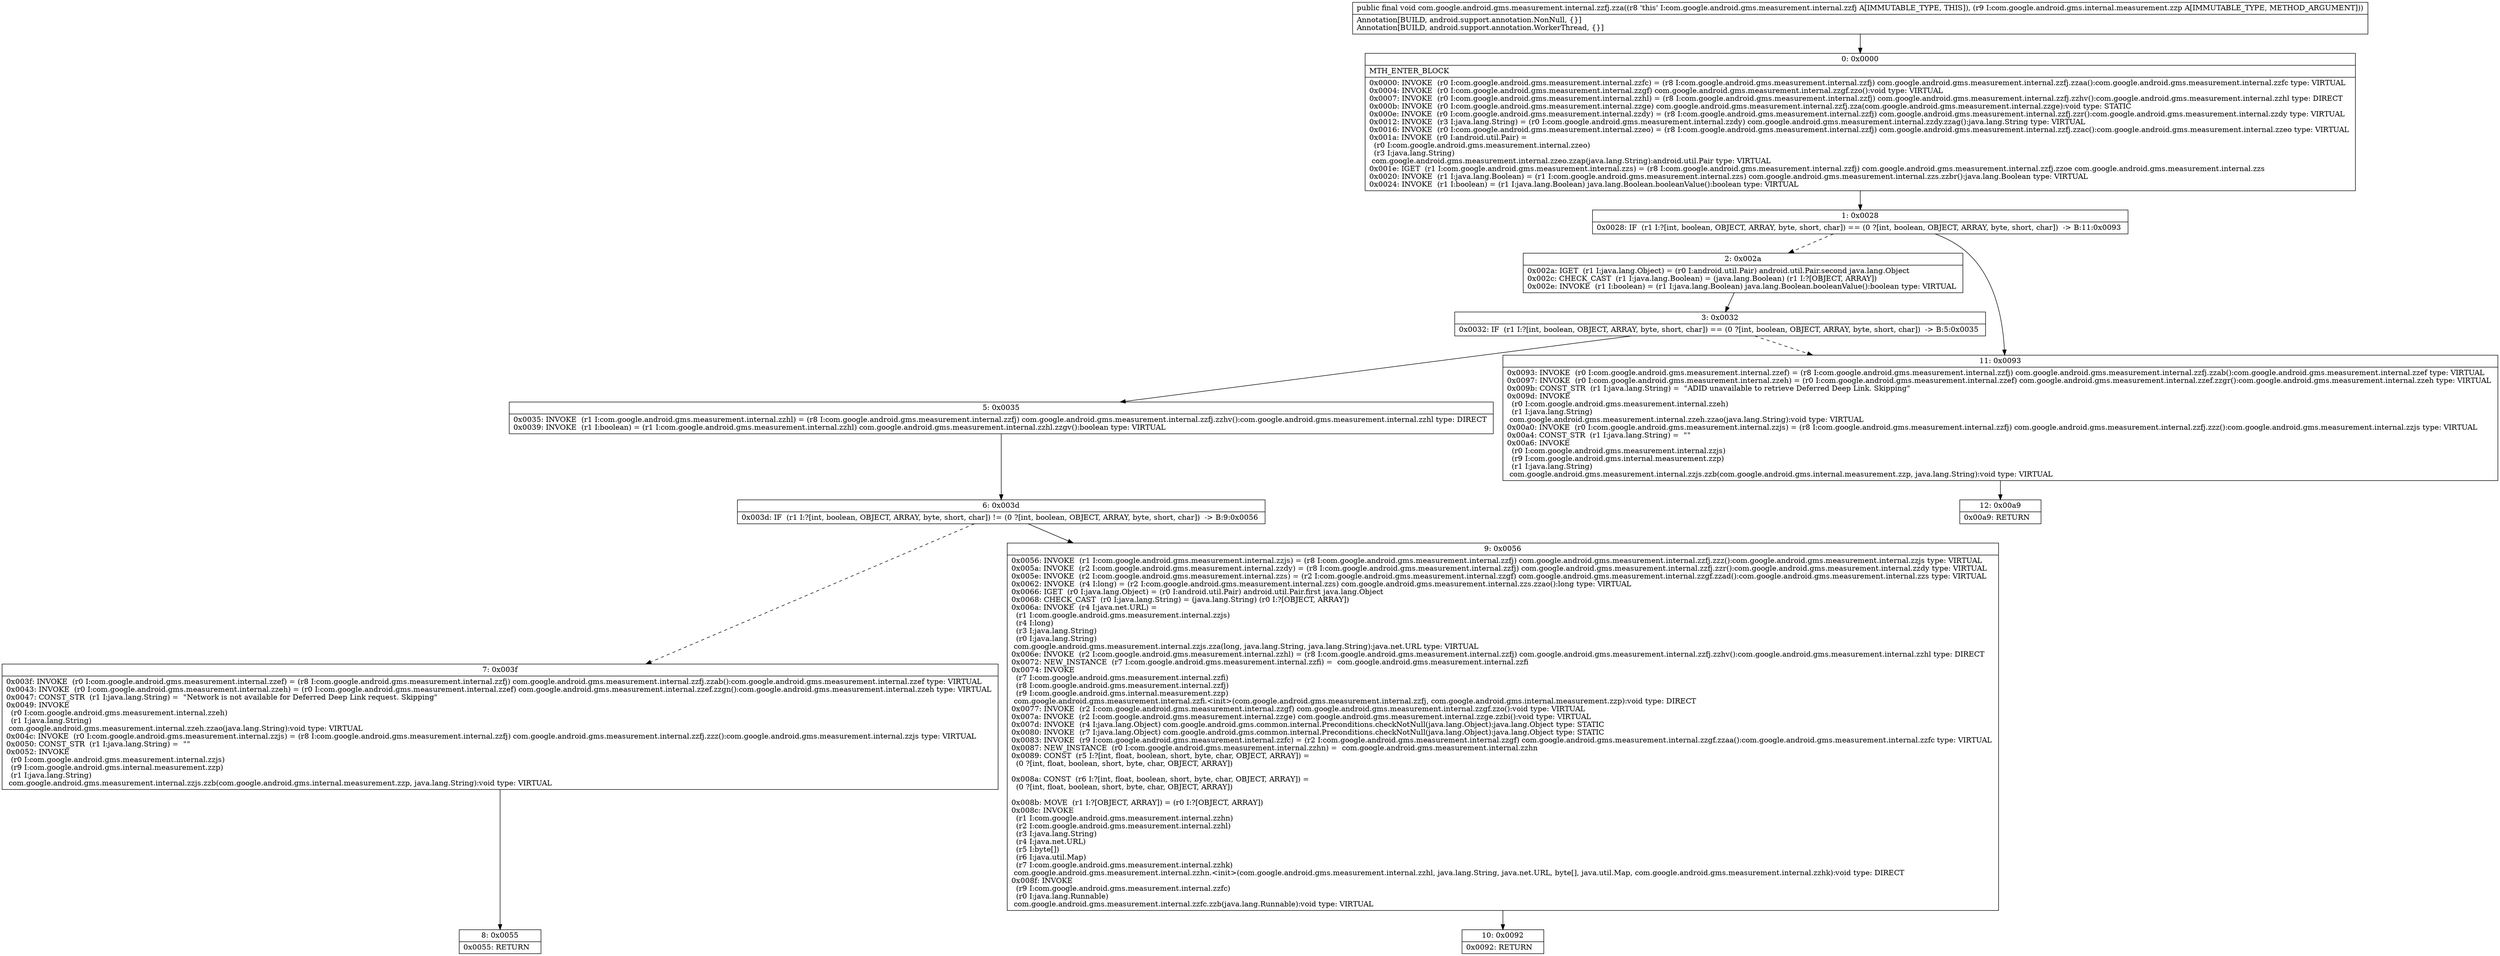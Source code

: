 digraph "CFG forcom.google.android.gms.measurement.internal.zzfj.zza(Lcom\/google\/android\/gms\/internal\/measurement\/zzp;)V" {
Node_0 [shape=record,label="{0\:\ 0x0000|MTH_ENTER_BLOCK\l|0x0000: INVOKE  (r0 I:com.google.android.gms.measurement.internal.zzfc) = (r8 I:com.google.android.gms.measurement.internal.zzfj) com.google.android.gms.measurement.internal.zzfj.zzaa():com.google.android.gms.measurement.internal.zzfc type: VIRTUAL \l0x0004: INVOKE  (r0 I:com.google.android.gms.measurement.internal.zzgf) com.google.android.gms.measurement.internal.zzgf.zzo():void type: VIRTUAL \l0x0007: INVOKE  (r0 I:com.google.android.gms.measurement.internal.zzhl) = (r8 I:com.google.android.gms.measurement.internal.zzfj) com.google.android.gms.measurement.internal.zzfj.zzhv():com.google.android.gms.measurement.internal.zzhl type: DIRECT \l0x000b: INVOKE  (r0 I:com.google.android.gms.measurement.internal.zzge) com.google.android.gms.measurement.internal.zzfj.zza(com.google.android.gms.measurement.internal.zzge):void type: STATIC \l0x000e: INVOKE  (r0 I:com.google.android.gms.measurement.internal.zzdy) = (r8 I:com.google.android.gms.measurement.internal.zzfj) com.google.android.gms.measurement.internal.zzfj.zzr():com.google.android.gms.measurement.internal.zzdy type: VIRTUAL \l0x0012: INVOKE  (r3 I:java.lang.String) = (r0 I:com.google.android.gms.measurement.internal.zzdy) com.google.android.gms.measurement.internal.zzdy.zzag():java.lang.String type: VIRTUAL \l0x0016: INVOKE  (r0 I:com.google.android.gms.measurement.internal.zzeo) = (r8 I:com.google.android.gms.measurement.internal.zzfj) com.google.android.gms.measurement.internal.zzfj.zzac():com.google.android.gms.measurement.internal.zzeo type: VIRTUAL \l0x001a: INVOKE  (r0 I:android.util.Pair) = \l  (r0 I:com.google.android.gms.measurement.internal.zzeo)\l  (r3 I:java.lang.String)\l com.google.android.gms.measurement.internal.zzeo.zzap(java.lang.String):android.util.Pair type: VIRTUAL \l0x001e: IGET  (r1 I:com.google.android.gms.measurement.internal.zzs) = (r8 I:com.google.android.gms.measurement.internal.zzfj) com.google.android.gms.measurement.internal.zzfj.zzoe com.google.android.gms.measurement.internal.zzs \l0x0020: INVOKE  (r1 I:java.lang.Boolean) = (r1 I:com.google.android.gms.measurement.internal.zzs) com.google.android.gms.measurement.internal.zzs.zzbr():java.lang.Boolean type: VIRTUAL \l0x0024: INVOKE  (r1 I:boolean) = (r1 I:java.lang.Boolean) java.lang.Boolean.booleanValue():boolean type: VIRTUAL \l}"];
Node_1 [shape=record,label="{1\:\ 0x0028|0x0028: IF  (r1 I:?[int, boolean, OBJECT, ARRAY, byte, short, char]) == (0 ?[int, boolean, OBJECT, ARRAY, byte, short, char])  \-\> B:11:0x0093 \l}"];
Node_2 [shape=record,label="{2\:\ 0x002a|0x002a: IGET  (r1 I:java.lang.Object) = (r0 I:android.util.Pair) android.util.Pair.second java.lang.Object \l0x002c: CHECK_CAST  (r1 I:java.lang.Boolean) = (java.lang.Boolean) (r1 I:?[OBJECT, ARRAY]) \l0x002e: INVOKE  (r1 I:boolean) = (r1 I:java.lang.Boolean) java.lang.Boolean.booleanValue():boolean type: VIRTUAL \l}"];
Node_3 [shape=record,label="{3\:\ 0x0032|0x0032: IF  (r1 I:?[int, boolean, OBJECT, ARRAY, byte, short, char]) == (0 ?[int, boolean, OBJECT, ARRAY, byte, short, char])  \-\> B:5:0x0035 \l}"];
Node_5 [shape=record,label="{5\:\ 0x0035|0x0035: INVOKE  (r1 I:com.google.android.gms.measurement.internal.zzhl) = (r8 I:com.google.android.gms.measurement.internal.zzfj) com.google.android.gms.measurement.internal.zzfj.zzhv():com.google.android.gms.measurement.internal.zzhl type: DIRECT \l0x0039: INVOKE  (r1 I:boolean) = (r1 I:com.google.android.gms.measurement.internal.zzhl) com.google.android.gms.measurement.internal.zzhl.zzgv():boolean type: VIRTUAL \l}"];
Node_6 [shape=record,label="{6\:\ 0x003d|0x003d: IF  (r1 I:?[int, boolean, OBJECT, ARRAY, byte, short, char]) != (0 ?[int, boolean, OBJECT, ARRAY, byte, short, char])  \-\> B:9:0x0056 \l}"];
Node_7 [shape=record,label="{7\:\ 0x003f|0x003f: INVOKE  (r0 I:com.google.android.gms.measurement.internal.zzef) = (r8 I:com.google.android.gms.measurement.internal.zzfj) com.google.android.gms.measurement.internal.zzfj.zzab():com.google.android.gms.measurement.internal.zzef type: VIRTUAL \l0x0043: INVOKE  (r0 I:com.google.android.gms.measurement.internal.zzeh) = (r0 I:com.google.android.gms.measurement.internal.zzef) com.google.android.gms.measurement.internal.zzef.zzgn():com.google.android.gms.measurement.internal.zzeh type: VIRTUAL \l0x0047: CONST_STR  (r1 I:java.lang.String) =  \"Network is not available for Deferred Deep Link request. Skipping\" \l0x0049: INVOKE  \l  (r0 I:com.google.android.gms.measurement.internal.zzeh)\l  (r1 I:java.lang.String)\l com.google.android.gms.measurement.internal.zzeh.zzao(java.lang.String):void type: VIRTUAL \l0x004c: INVOKE  (r0 I:com.google.android.gms.measurement.internal.zzjs) = (r8 I:com.google.android.gms.measurement.internal.zzfj) com.google.android.gms.measurement.internal.zzfj.zzz():com.google.android.gms.measurement.internal.zzjs type: VIRTUAL \l0x0050: CONST_STR  (r1 I:java.lang.String) =  \"\" \l0x0052: INVOKE  \l  (r0 I:com.google.android.gms.measurement.internal.zzjs)\l  (r9 I:com.google.android.gms.internal.measurement.zzp)\l  (r1 I:java.lang.String)\l com.google.android.gms.measurement.internal.zzjs.zzb(com.google.android.gms.internal.measurement.zzp, java.lang.String):void type: VIRTUAL \l}"];
Node_8 [shape=record,label="{8\:\ 0x0055|0x0055: RETURN   \l}"];
Node_9 [shape=record,label="{9\:\ 0x0056|0x0056: INVOKE  (r1 I:com.google.android.gms.measurement.internal.zzjs) = (r8 I:com.google.android.gms.measurement.internal.zzfj) com.google.android.gms.measurement.internal.zzfj.zzz():com.google.android.gms.measurement.internal.zzjs type: VIRTUAL \l0x005a: INVOKE  (r2 I:com.google.android.gms.measurement.internal.zzdy) = (r8 I:com.google.android.gms.measurement.internal.zzfj) com.google.android.gms.measurement.internal.zzfj.zzr():com.google.android.gms.measurement.internal.zzdy type: VIRTUAL \l0x005e: INVOKE  (r2 I:com.google.android.gms.measurement.internal.zzs) = (r2 I:com.google.android.gms.measurement.internal.zzgf) com.google.android.gms.measurement.internal.zzgf.zzad():com.google.android.gms.measurement.internal.zzs type: VIRTUAL \l0x0062: INVOKE  (r4 I:long) = (r2 I:com.google.android.gms.measurement.internal.zzs) com.google.android.gms.measurement.internal.zzs.zzao():long type: VIRTUAL \l0x0066: IGET  (r0 I:java.lang.Object) = (r0 I:android.util.Pair) android.util.Pair.first java.lang.Object \l0x0068: CHECK_CAST  (r0 I:java.lang.String) = (java.lang.String) (r0 I:?[OBJECT, ARRAY]) \l0x006a: INVOKE  (r4 I:java.net.URL) = \l  (r1 I:com.google.android.gms.measurement.internal.zzjs)\l  (r4 I:long)\l  (r3 I:java.lang.String)\l  (r0 I:java.lang.String)\l com.google.android.gms.measurement.internal.zzjs.zza(long, java.lang.String, java.lang.String):java.net.URL type: VIRTUAL \l0x006e: INVOKE  (r2 I:com.google.android.gms.measurement.internal.zzhl) = (r8 I:com.google.android.gms.measurement.internal.zzfj) com.google.android.gms.measurement.internal.zzfj.zzhv():com.google.android.gms.measurement.internal.zzhl type: DIRECT \l0x0072: NEW_INSTANCE  (r7 I:com.google.android.gms.measurement.internal.zzfi) =  com.google.android.gms.measurement.internal.zzfi \l0x0074: INVOKE  \l  (r7 I:com.google.android.gms.measurement.internal.zzfi)\l  (r8 I:com.google.android.gms.measurement.internal.zzfj)\l  (r9 I:com.google.android.gms.internal.measurement.zzp)\l com.google.android.gms.measurement.internal.zzfi.\<init\>(com.google.android.gms.measurement.internal.zzfj, com.google.android.gms.internal.measurement.zzp):void type: DIRECT \l0x0077: INVOKE  (r2 I:com.google.android.gms.measurement.internal.zzgf) com.google.android.gms.measurement.internal.zzgf.zzo():void type: VIRTUAL \l0x007a: INVOKE  (r2 I:com.google.android.gms.measurement.internal.zzge) com.google.android.gms.measurement.internal.zzge.zzbi():void type: VIRTUAL \l0x007d: INVOKE  (r4 I:java.lang.Object) com.google.android.gms.common.internal.Preconditions.checkNotNull(java.lang.Object):java.lang.Object type: STATIC \l0x0080: INVOKE  (r7 I:java.lang.Object) com.google.android.gms.common.internal.Preconditions.checkNotNull(java.lang.Object):java.lang.Object type: STATIC \l0x0083: INVOKE  (r9 I:com.google.android.gms.measurement.internal.zzfc) = (r2 I:com.google.android.gms.measurement.internal.zzgf) com.google.android.gms.measurement.internal.zzgf.zzaa():com.google.android.gms.measurement.internal.zzfc type: VIRTUAL \l0x0087: NEW_INSTANCE  (r0 I:com.google.android.gms.measurement.internal.zzhn) =  com.google.android.gms.measurement.internal.zzhn \l0x0089: CONST  (r5 I:?[int, float, boolean, short, byte, char, OBJECT, ARRAY]) = \l  (0 ?[int, float, boolean, short, byte, char, OBJECT, ARRAY])\l \l0x008a: CONST  (r6 I:?[int, float, boolean, short, byte, char, OBJECT, ARRAY]) = \l  (0 ?[int, float, boolean, short, byte, char, OBJECT, ARRAY])\l \l0x008b: MOVE  (r1 I:?[OBJECT, ARRAY]) = (r0 I:?[OBJECT, ARRAY]) \l0x008c: INVOKE  \l  (r1 I:com.google.android.gms.measurement.internal.zzhn)\l  (r2 I:com.google.android.gms.measurement.internal.zzhl)\l  (r3 I:java.lang.String)\l  (r4 I:java.net.URL)\l  (r5 I:byte[])\l  (r6 I:java.util.Map)\l  (r7 I:com.google.android.gms.measurement.internal.zzhk)\l com.google.android.gms.measurement.internal.zzhn.\<init\>(com.google.android.gms.measurement.internal.zzhl, java.lang.String, java.net.URL, byte[], java.util.Map, com.google.android.gms.measurement.internal.zzhk):void type: DIRECT \l0x008f: INVOKE  \l  (r9 I:com.google.android.gms.measurement.internal.zzfc)\l  (r0 I:java.lang.Runnable)\l com.google.android.gms.measurement.internal.zzfc.zzb(java.lang.Runnable):void type: VIRTUAL \l}"];
Node_10 [shape=record,label="{10\:\ 0x0092|0x0092: RETURN   \l}"];
Node_11 [shape=record,label="{11\:\ 0x0093|0x0093: INVOKE  (r0 I:com.google.android.gms.measurement.internal.zzef) = (r8 I:com.google.android.gms.measurement.internal.zzfj) com.google.android.gms.measurement.internal.zzfj.zzab():com.google.android.gms.measurement.internal.zzef type: VIRTUAL \l0x0097: INVOKE  (r0 I:com.google.android.gms.measurement.internal.zzeh) = (r0 I:com.google.android.gms.measurement.internal.zzef) com.google.android.gms.measurement.internal.zzef.zzgr():com.google.android.gms.measurement.internal.zzeh type: VIRTUAL \l0x009b: CONST_STR  (r1 I:java.lang.String) =  \"ADID unavailable to retrieve Deferred Deep Link. Skipping\" \l0x009d: INVOKE  \l  (r0 I:com.google.android.gms.measurement.internal.zzeh)\l  (r1 I:java.lang.String)\l com.google.android.gms.measurement.internal.zzeh.zzao(java.lang.String):void type: VIRTUAL \l0x00a0: INVOKE  (r0 I:com.google.android.gms.measurement.internal.zzjs) = (r8 I:com.google.android.gms.measurement.internal.zzfj) com.google.android.gms.measurement.internal.zzfj.zzz():com.google.android.gms.measurement.internal.zzjs type: VIRTUAL \l0x00a4: CONST_STR  (r1 I:java.lang.String) =  \"\" \l0x00a6: INVOKE  \l  (r0 I:com.google.android.gms.measurement.internal.zzjs)\l  (r9 I:com.google.android.gms.internal.measurement.zzp)\l  (r1 I:java.lang.String)\l com.google.android.gms.measurement.internal.zzjs.zzb(com.google.android.gms.internal.measurement.zzp, java.lang.String):void type: VIRTUAL \l}"];
Node_12 [shape=record,label="{12\:\ 0x00a9|0x00a9: RETURN   \l}"];
MethodNode[shape=record,label="{public final void com.google.android.gms.measurement.internal.zzfj.zza((r8 'this' I:com.google.android.gms.measurement.internal.zzfj A[IMMUTABLE_TYPE, THIS]), (r9 I:com.google.android.gms.internal.measurement.zzp A[IMMUTABLE_TYPE, METHOD_ARGUMENT]))  | Annotation[BUILD, android.support.annotation.NonNull, \{\}]\lAnnotation[BUILD, android.support.annotation.WorkerThread, \{\}]\l}"];
MethodNode -> Node_0;
Node_0 -> Node_1;
Node_1 -> Node_2[style=dashed];
Node_1 -> Node_11;
Node_2 -> Node_3;
Node_3 -> Node_5;
Node_3 -> Node_11[style=dashed];
Node_5 -> Node_6;
Node_6 -> Node_7[style=dashed];
Node_6 -> Node_9;
Node_7 -> Node_8;
Node_9 -> Node_10;
Node_11 -> Node_12;
}

